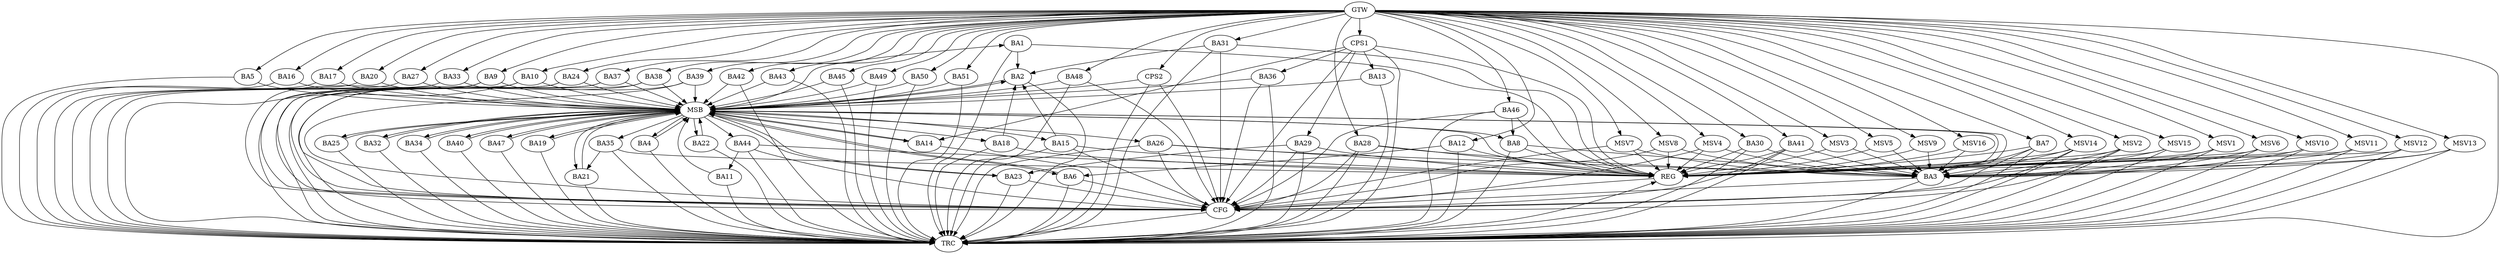 strict digraph G {
  BA1 [ label="BA1" ];
  BA2 [ label="BA2" ];
  BA3 [ label="BA3" ];
  BA4 [ label="BA4" ];
  BA5 [ label="BA5" ];
  BA6 [ label="BA6" ];
  BA7 [ label="BA7" ];
  BA8 [ label="BA8" ];
  BA9 [ label="BA9" ];
  BA10 [ label="BA10" ];
  BA11 [ label="BA11" ];
  BA12 [ label="BA12" ];
  BA13 [ label="BA13" ];
  BA14 [ label="BA14" ];
  BA15 [ label="BA15" ];
  BA16 [ label="BA16" ];
  BA17 [ label="BA17" ];
  BA18 [ label="BA18" ];
  BA19 [ label="BA19" ];
  BA20 [ label="BA20" ];
  BA21 [ label="BA21" ];
  BA22 [ label="BA22" ];
  BA23 [ label="BA23" ];
  BA24 [ label="BA24" ];
  BA25 [ label="BA25" ];
  BA26 [ label="BA26" ];
  BA27 [ label="BA27" ];
  BA28 [ label="BA28" ];
  BA29 [ label="BA29" ];
  BA30 [ label="BA30" ];
  BA31 [ label="BA31" ];
  BA32 [ label="BA32" ];
  BA33 [ label="BA33" ];
  BA34 [ label="BA34" ];
  BA35 [ label="BA35" ];
  BA36 [ label="BA36" ];
  BA37 [ label="BA37" ];
  BA38 [ label="BA38" ];
  BA39 [ label="BA39" ];
  BA40 [ label="BA40" ];
  BA41 [ label="BA41" ];
  BA42 [ label="BA42" ];
  BA43 [ label="BA43" ];
  BA44 [ label="BA44" ];
  BA45 [ label="BA45" ];
  BA46 [ label="BA46" ];
  BA47 [ label="BA47" ];
  BA48 [ label="BA48" ];
  BA49 [ label="BA49" ];
  BA50 [ label="BA50" ];
  BA51 [ label="BA51" ];
  CPS1 [ label="CPS1" ];
  CPS2 [ label="CPS2" ];
  GTW [ label="GTW" ];
  REG [ label="REG" ];
  MSB [ label="MSB" ];
  CFG [ label="CFG" ];
  TRC [ label="TRC" ];
  MSV1 [ label="MSV1" ];
  MSV2 [ label="MSV2" ];
  MSV3 [ label="MSV3" ];
  MSV4 [ label="MSV4" ];
  MSV5 [ label="MSV5" ];
  MSV6 [ label="MSV6" ];
  MSV7 [ label="MSV7" ];
  MSV8 [ label="MSV8" ];
  MSV9 [ label="MSV9" ];
  MSV10 [ label="MSV10" ];
  MSV11 [ label="MSV11" ];
  MSV12 [ label="MSV12" ];
  MSV13 [ label="MSV13" ];
  MSV14 [ label="MSV14" ];
  MSV15 [ label="MSV15" ];
  MSV16 [ label="MSV16" ];
  BA1 -> BA2;
  BA7 -> BA3;
  BA8 -> BA3;
  BA12 -> BA6;
  BA15 -> BA2;
  BA18 -> BA2;
  BA26 -> BA3;
  BA28 -> BA3;
  BA29 -> BA23;
  BA30 -> BA3;
  BA31 -> BA2;
  BA35 -> BA21;
  BA41 -> BA3;
  BA44 -> BA11;
  BA46 -> BA8;
  CPS1 -> BA14;
  CPS1 -> BA13;
  CPS1 -> BA36;
  CPS1 -> BA29;
  GTW -> BA5;
  GTW -> BA7;
  GTW -> BA9;
  GTW -> BA10;
  GTW -> BA12;
  GTW -> BA16;
  GTW -> BA17;
  GTW -> BA20;
  GTW -> BA24;
  GTW -> BA27;
  GTW -> BA28;
  GTW -> BA30;
  GTW -> BA31;
  GTW -> BA33;
  GTW -> BA37;
  GTW -> BA38;
  GTW -> BA39;
  GTW -> BA41;
  GTW -> BA42;
  GTW -> BA43;
  GTW -> BA45;
  GTW -> BA46;
  GTW -> BA48;
  GTW -> BA49;
  GTW -> BA50;
  GTW -> BA51;
  GTW -> CPS1;
  GTW -> CPS2;
  BA1 -> REG;
  BA7 -> REG;
  BA8 -> REG;
  BA12 -> REG;
  BA15 -> REG;
  BA18 -> REG;
  BA26 -> REG;
  BA28 -> REG;
  BA29 -> REG;
  BA30 -> REG;
  BA31 -> REG;
  BA35 -> REG;
  BA41 -> REG;
  BA44 -> REG;
  BA46 -> REG;
  CPS1 -> REG;
  BA2 -> MSB;
  MSB -> BA1;
  MSB -> REG;
  BA3 -> MSB;
  MSB -> BA2;
  BA4 -> MSB;
  MSB -> BA3;
  BA5 -> MSB;
  MSB -> BA4;
  BA6 -> MSB;
  BA9 -> MSB;
  BA10 -> MSB;
  BA11 -> MSB;
  MSB -> BA6;
  BA13 -> MSB;
  BA14 -> MSB;
  BA16 -> MSB;
  MSB -> BA15;
  BA17 -> MSB;
  MSB -> BA8;
  BA19 -> MSB;
  BA20 -> MSB;
  MSB -> BA14;
  BA21 -> MSB;
  BA22 -> MSB;
  BA23 -> MSB;
  MSB -> BA21;
  BA24 -> MSB;
  BA25 -> MSB;
  BA27 -> MSB;
  MSB -> BA19;
  BA32 -> MSB;
  BA33 -> MSB;
  BA34 -> MSB;
  MSB -> BA18;
  BA36 -> MSB;
  BA37 -> MSB;
  BA38 -> MSB;
  BA39 -> MSB;
  BA40 -> MSB;
  MSB -> BA23;
  BA42 -> MSB;
  BA43 -> MSB;
  MSB -> BA32;
  BA45 -> MSB;
  MSB -> BA44;
  BA47 -> MSB;
  MSB -> BA40;
  BA48 -> MSB;
  MSB -> BA22;
  BA49 -> MSB;
  BA50 -> MSB;
  MSB -> BA26;
  BA51 -> MSB;
  CPS2 -> MSB;
  MSB -> BA25;
  MSB -> BA35;
  MSB -> BA47;
  MSB -> BA34;
  BA9 -> CFG;
  BA7 -> CFG;
  BA6 -> CFG;
  BA39 -> CFG;
  BA23 -> CFG;
  BA38 -> CFG;
  CPS1 -> CFG;
  CPS2 -> CFG;
  BA28 -> CFG;
  BA24 -> CFG;
  BA37 -> CFG;
  BA46 -> CFG;
  BA15 -> CFG;
  BA10 -> CFG;
  BA48 -> CFG;
  BA41 -> CFG;
  BA26 -> CFG;
  BA3 -> CFG;
  BA29 -> CFG;
  BA44 -> CFG;
  BA31 -> CFG;
  BA36 -> CFG;
  REG -> CFG;
  BA1 -> TRC;
  BA2 -> TRC;
  BA3 -> TRC;
  BA4 -> TRC;
  BA5 -> TRC;
  BA6 -> TRC;
  BA7 -> TRC;
  BA8 -> TRC;
  BA9 -> TRC;
  BA10 -> TRC;
  BA11 -> TRC;
  BA12 -> TRC;
  BA13 -> TRC;
  BA14 -> TRC;
  BA15 -> TRC;
  BA16 -> TRC;
  BA17 -> TRC;
  BA18 -> TRC;
  BA19 -> TRC;
  BA20 -> TRC;
  BA21 -> TRC;
  BA22 -> TRC;
  BA23 -> TRC;
  BA24 -> TRC;
  BA25 -> TRC;
  BA26 -> TRC;
  BA27 -> TRC;
  BA28 -> TRC;
  BA29 -> TRC;
  BA30 -> TRC;
  BA31 -> TRC;
  BA32 -> TRC;
  BA33 -> TRC;
  BA34 -> TRC;
  BA35 -> TRC;
  BA36 -> TRC;
  BA37 -> TRC;
  BA38 -> TRC;
  BA39 -> TRC;
  BA40 -> TRC;
  BA41 -> TRC;
  BA42 -> TRC;
  BA43 -> TRC;
  BA44 -> TRC;
  BA45 -> TRC;
  BA46 -> TRC;
  BA47 -> TRC;
  BA48 -> TRC;
  BA49 -> TRC;
  BA50 -> TRC;
  BA51 -> TRC;
  CPS1 -> TRC;
  CPS2 -> TRC;
  GTW -> TRC;
  CFG -> TRC;
  TRC -> REG;
  MSV1 -> BA3;
  MSV2 -> BA3;
  MSV3 -> BA3;
  MSV4 -> BA3;
  GTW -> MSV1;
  MSV1 -> REG;
  MSV1 -> TRC;
  GTW -> MSV2;
  MSV2 -> REG;
  MSV2 -> TRC;
  MSV2 -> CFG;
  GTW -> MSV3;
  MSV3 -> REG;
  GTW -> MSV4;
  MSV4 -> REG;
  MSV4 -> CFG;
  MSV5 -> BA3;
  MSV6 -> BA3;
  MSV7 -> BA3;
  MSV8 -> BA3;
  MSV9 -> BA3;
  MSV10 -> BA3;
  MSV11 -> BA3;
  GTW -> MSV5;
  MSV5 -> REG;
  GTW -> MSV6;
  MSV6 -> REG;
  MSV6 -> TRC;
  GTW -> MSV7;
  MSV7 -> REG;
  MSV7 -> CFG;
  GTW -> MSV8;
  MSV8 -> REG;
  MSV8 -> CFG;
  GTW -> MSV9;
  MSV9 -> REG;
  GTW -> MSV10;
  MSV10 -> REG;
  MSV10 -> TRC;
  GTW -> MSV11;
  MSV11 -> REG;
  MSV11 -> TRC;
  MSV12 -> BA3;
  GTW -> MSV12;
  MSV12 -> REG;
  MSV12 -> TRC;
  MSV13 -> BA3;
  MSV14 -> BA3;
  MSV15 -> BA3;
  MSV16 -> BA3;
  GTW -> MSV13;
  MSV13 -> REG;
  MSV13 -> TRC;
  GTW -> MSV14;
  MSV14 -> REG;
  MSV14 -> TRC;
  MSV14 -> CFG;
  GTW -> MSV15;
  MSV15 -> REG;
  MSV15 -> TRC;
  GTW -> MSV16;
  MSV16 -> REG;
}
